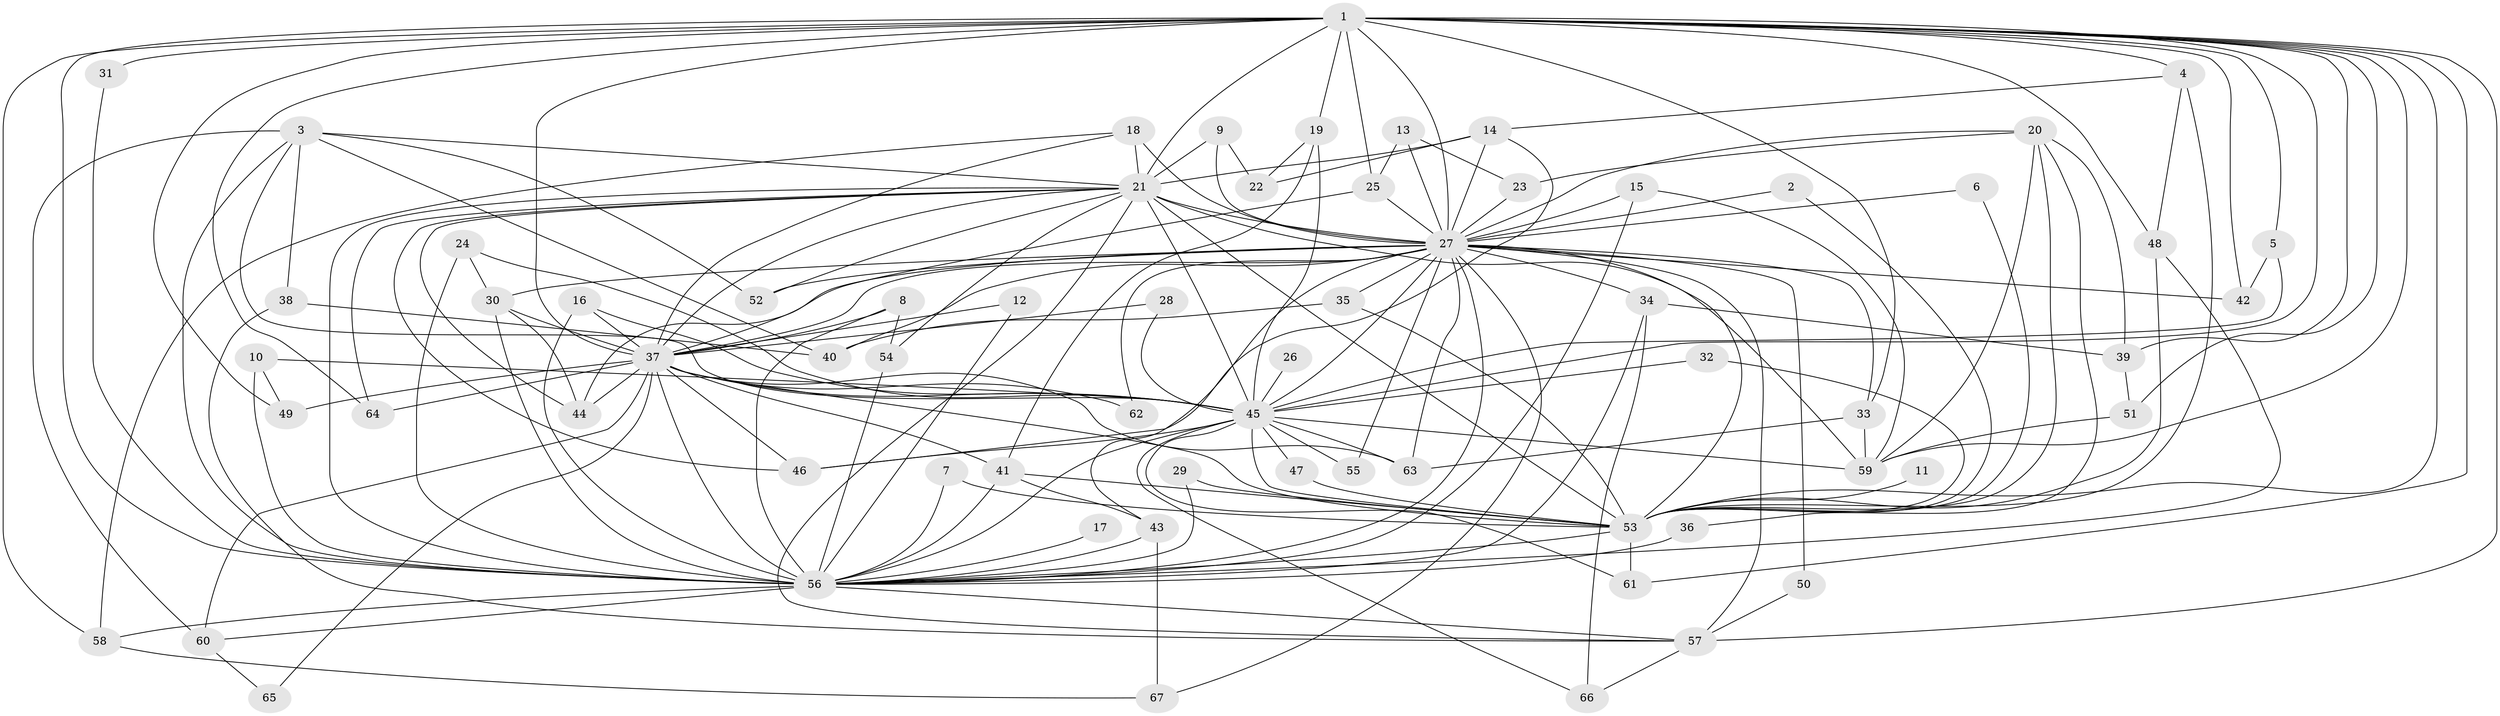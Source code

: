 // original degree distribution, {22: 0.007518796992481203, 25: 0.007518796992481203, 16: 0.015037593984962405, 35: 0.007518796992481203, 30: 0.015037593984962405, 11: 0.007518796992481203, 42: 0.007518796992481203, 17: 0.007518796992481203, 4: 0.11278195488721804, 3: 0.21804511278195488, 2: 0.5263157894736842, 7: 0.015037593984962405, 6: 0.015037593984962405, 5: 0.03759398496240601}
// Generated by graph-tools (version 1.1) at 2025/36/03/04/25 23:36:27]
// undirected, 67 vertices, 178 edges
graph export_dot {
  node [color=gray90,style=filled];
  1;
  2;
  3;
  4;
  5;
  6;
  7;
  8;
  9;
  10;
  11;
  12;
  13;
  14;
  15;
  16;
  17;
  18;
  19;
  20;
  21;
  22;
  23;
  24;
  25;
  26;
  27;
  28;
  29;
  30;
  31;
  32;
  33;
  34;
  35;
  36;
  37;
  38;
  39;
  40;
  41;
  42;
  43;
  44;
  45;
  46;
  47;
  48;
  49;
  50;
  51;
  52;
  53;
  54;
  55;
  56;
  57;
  58;
  59;
  60;
  61;
  62;
  63;
  64;
  65;
  66;
  67;
  1 -- 4 [weight=1.0];
  1 -- 5 [weight=1.0];
  1 -- 19 [weight=2.0];
  1 -- 21 [weight=6.0];
  1 -- 25 [weight=1.0];
  1 -- 27 [weight=2.0];
  1 -- 31 [weight=2.0];
  1 -- 33 [weight=1.0];
  1 -- 37 [weight=2.0];
  1 -- 39 [weight=1.0];
  1 -- 42 [weight=1.0];
  1 -- 45 [weight=2.0];
  1 -- 48 [weight=1.0];
  1 -- 49 [weight=1.0];
  1 -- 51 [weight=1.0];
  1 -- 53 [weight=3.0];
  1 -- 56 [weight=3.0];
  1 -- 57 [weight=1.0];
  1 -- 58 [weight=1.0];
  1 -- 59 [weight=1.0];
  1 -- 61 [weight=1.0];
  1 -- 64 [weight=1.0];
  2 -- 27 [weight=1.0];
  2 -- 53 [weight=1.0];
  3 -- 21 [weight=1.0];
  3 -- 38 [weight=1.0];
  3 -- 40 [weight=1.0];
  3 -- 45 [weight=1.0];
  3 -- 52 [weight=1.0];
  3 -- 56 [weight=1.0];
  3 -- 60 [weight=1.0];
  4 -- 14 [weight=1.0];
  4 -- 48 [weight=1.0];
  4 -- 53 [weight=1.0];
  5 -- 42 [weight=1.0];
  5 -- 45 [weight=1.0];
  6 -- 27 [weight=1.0];
  6 -- 53 [weight=1.0];
  7 -- 53 [weight=1.0];
  7 -- 56 [weight=1.0];
  8 -- 37 [weight=1.0];
  8 -- 54 [weight=1.0];
  8 -- 56 [weight=1.0];
  9 -- 21 [weight=1.0];
  9 -- 22 [weight=1.0];
  9 -- 27 [weight=1.0];
  10 -- 45 [weight=1.0];
  10 -- 49 [weight=1.0];
  10 -- 56 [weight=1.0];
  11 -- 53 [weight=1.0];
  12 -- 37 [weight=1.0];
  12 -- 56 [weight=1.0];
  13 -- 23 [weight=1.0];
  13 -- 25 [weight=1.0];
  13 -- 27 [weight=1.0];
  14 -- 21 [weight=1.0];
  14 -- 22 [weight=1.0];
  14 -- 27 [weight=1.0];
  14 -- 46 [weight=1.0];
  15 -- 27 [weight=1.0];
  15 -- 56 [weight=1.0];
  15 -- 59 [weight=1.0];
  16 -- 37 [weight=1.0];
  16 -- 45 [weight=1.0];
  16 -- 56 [weight=1.0];
  17 -- 56 [weight=1.0];
  18 -- 21 [weight=1.0];
  18 -- 27 [weight=2.0];
  18 -- 37 [weight=1.0];
  18 -- 58 [weight=1.0];
  19 -- 22 [weight=1.0];
  19 -- 41 [weight=1.0];
  19 -- 45 [weight=1.0];
  20 -- 23 [weight=1.0];
  20 -- 27 [weight=1.0];
  20 -- 36 [weight=1.0];
  20 -- 39 [weight=1.0];
  20 -- 53 [weight=1.0];
  20 -- 59 [weight=1.0];
  21 -- 27 [weight=3.0];
  21 -- 37 [weight=5.0];
  21 -- 44 [weight=1.0];
  21 -- 45 [weight=5.0];
  21 -- 46 [weight=1.0];
  21 -- 52 [weight=1.0];
  21 -- 53 [weight=3.0];
  21 -- 54 [weight=1.0];
  21 -- 56 [weight=4.0];
  21 -- 57 [weight=1.0];
  21 -- 59 [weight=1.0];
  21 -- 64 [weight=1.0];
  23 -- 27 [weight=1.0];
  24 -- 30 [weight=1.0];
  24 -- 45 [weight=1.0];
  24 -- 56 [weight=1.0];
  25 -- 27 [weight=1.0];
  25 -- 37 [weight=1.0];
  26 -- 45 [weight=1.0];
  27 -- 30 [weight=1.0];
  27 -- 33 [weight=1.0];
  27 -- 34 [weight=2.0];
  27 -- 35 [weight=1.0];
  27 -- 37 [weight=1.0];
  27 -- 40 [weight=1.0];
  27 -- 42 [weight=2.0];
  27 -- 43 [weight=1.0];
  27 -- 44 [weight=1.0];
  27 -- 45 [weight=2.0];
  27 -- 50 [weight=1.0];
  27 -- 52 [weight=1.0];
  27 -- 53 [weight=1.0];
  27 -- 55 [weight=1.0];
  27 -- 56 [weight=2.0];
  27 -- 57 [weight=2.0];
  27 -- 62 [weight=2.0];
  27 -- 63 [weight=1.0];
  27 -- 67 [weight=1.0];
  28 -- 37 [weight=1.0];
  28 -- 45 [weight=1.0];
  29 -- 53 [weight=1.0];
  29 -- 56 [weight=1.0];
  30 -- 37 [weight=2.0];
  30 -- 44 [weight=1.0];
  30 -- 56 [weight=1.0];
  31 -- 56 [weight=1.0];
  32 -- 45 [weight=1.0];
  32 -- 53 [weight=1.0];
  33 -- 59 [weight=1.0];
  33 -- 63 [weight=1.0];
  34 -- 39 [weight=1.0];
  34 -- 56 [weight=1.0];
  34 -- 66 [weight=1.0];
  35 -- 40 [weight=1.0];
  35 -- 53 [weight=1.0];
  36 -- 56 [weight=1.0];
  37 -- 41 [weight=1.0];
  37 -- 44 [weight=1.0];
  37 -- 45 [weight=1.0];
  37 -- 46 [weight=1.0];
  37 -- 49 [weight=2.0];
  37 -- 53 [weight=1.0];
  37 -- 56 [weight=1.0];
  37 -- 60 [weight=1.0];
  37 -- 62 [weight=1.0];
  37 -- 63 [weight=1.0];
  37 -- 64 [weight=1.0];
  37 -- 65 [weight=2.0];
  38 -- 40 [weight=1.0];
  38 -- 57 [weight=1.0];
  39 -- 51 [weight=1.0];
  41 -- 43 [weight=1.0];
  41 -- 53 [weight=1.0];
  41 -- 56 [weight=1.0];
  43 -- 56 [weight=1.0];
  43 -- 67 [weight=1.0];
  45 -- 46 [weight=1.0];
  45 -- 47 [weight=1.0];
  45 -- 53 [weight=2.0];
  45 -- 55 [weight=1.0];
  45 -- 56 [weight=2.0];
  45 -- 59 [weight=1.0];
  45 -- 61 [weight=1.0];
  45 -- 63 [weight=1.0];
  45 -- 66 [weight=1.0];
  47 -- 53 [weight=1.0];
  48 -- 53 [weight=1.0];
  48 -- 56 [weight=1.0];
  50 -- 57 [weight=1.0];
  51 -- 59 [weight=1.0];
  53 -- 56 [weight=1.0];
  53 -- 61 [weight=1.0];
  54 -- 56 [weight=1.0];
  56 -- 57 [weight=1.0];
  56 -- 58 [weight=1.0];
  56 -- 60 [weight=1.0];
  57 -- 66 [weight=1.0];
  58 -- 67 [weight=1.0];
  60 -- 65 [weight=1.0];
}
